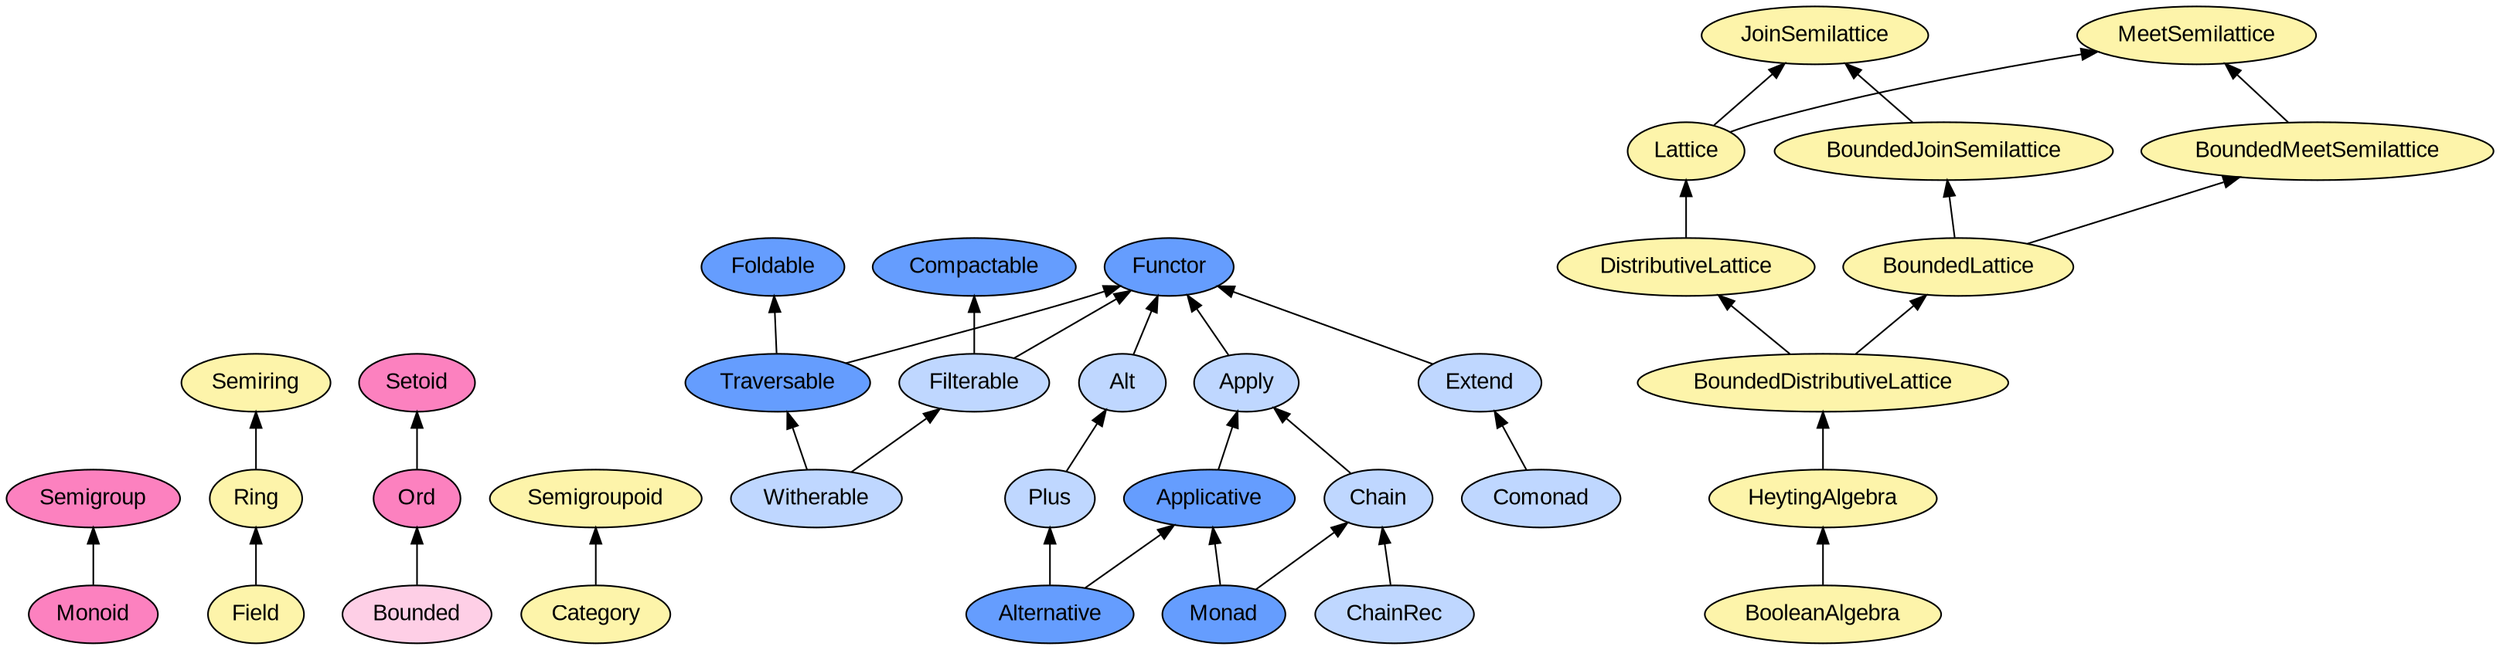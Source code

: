digraph G {
  rankdir=BT;
  node [fontname="arial"];
  node [style=filled,color=black,fillcolor="#FC81BF"];
  "Monoid" -> "Semigroup"
  node [style=filled,color=black,fillcolor="#FDF4AA"];
  "Field" -> "Ring" -> "Semiring"
  node [style=filled,color=black,fillcolor="#FC81BF"];
  "Ord" "Setoid"
  node [style=filled,color=black,fillcolor="#FECFE6"];
  "Bounded" -> "Ord" -> "Setoid"
  node [style=filled,color=black,fillcolor="#FDF4AA"];
  "Category" -> "Semigroupoid"
  node [style=filled,color=black,fillcolor="#659DFE"];
  "Functor" "Applicative" "Monad" "Alternative" "Traversable" "Foldable" "Compactable"
  node [style=filled,color=black,fillcolor="#BFD7FF"];
  "Alt" -> "Functor"
  "Alternative" -> "Applicative"
  "Alternative" -> "Plus" -> "Alt"
  "Monad" -> "Applicative" -> "Apply" -> "Functor"
  "Monad" -> "Chain" -> "Apply"
  "ChainRec" -> "Chain"
  "Comonad" -> "Extend" -> "Functor"
  "Traversable" -> "Foldable"
  "Traversable" -> "Functor"
  "Filterable" -> "Functor"
  "Filterable" -> "Compactable"
  "Witherable" -> "Traversable"
  "Witherable" -> "Filterable"
  node [style=filled,color=black,fillcolor="#FDF4AA"];
  "BooleanAlgebra" -> "HeytingAlgebra" -> "BoundedDistributiveLattice" -> "BoundedLattice" -> "BoundedJoinSemilattice"
  "BoundedDistributiveLattice" -> "DistributiveLattice" -> "Lattice" -> "JoinSemilattice"
  "Lattice" -> "MeetSemilattice"
  "BoundedJoinSemilattice" -> "JoinSemilattice"
  "BoundedLattice" -> "BoundedMeetSemilattice" -> "MeetSemilattice"
}
